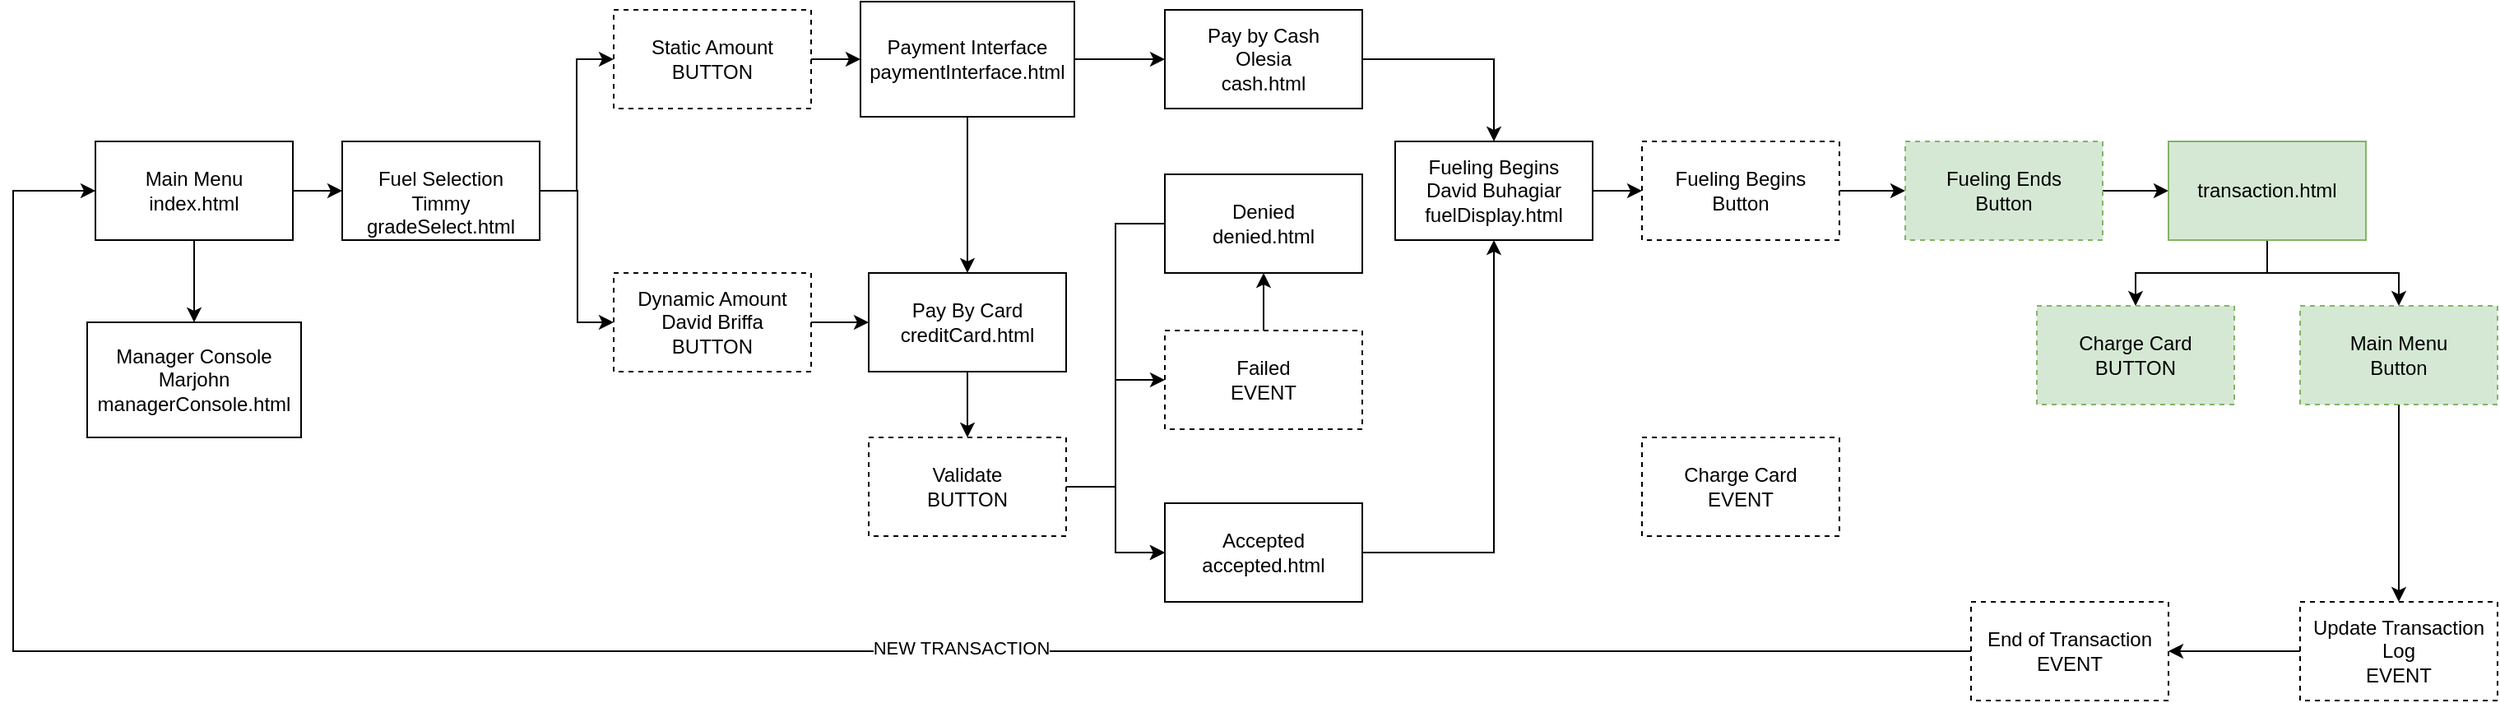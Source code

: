 <mxfile version="20.5.3" type="device"><diagram id="xMgO6f372cmCmgmhF6g0" name="Page-1"><mxGraphModel dx="1943" dy="609" grid="1" gridSize="10" guides="1" tooltips="1" connect="1" arrows="1" fold="1" page="1" pageScale="1" pageWidth="850" pageHeight="1100" math="0" shadow="0"><root><mxCell id="0"/><mxCell id="1" parent="0"/><mxCell id="KuoHbANvZt2Ej3THHIGz-6" value="&lt;div&gt;Charge Card&lt;/div&gt;&lt;div&gt;EVENT&lt;br&gt;&lt;/div&gt;" style="rounded=0;whiteSpace=wrap;html=1;dashed=1;" parent="1" vertex="1"><mxGeometry x="930" y="380" width="120" height="60" as="geometry"/></mxCell><mxCell id="KuoHbANvZt2Ej3THHIGz-34" style="edgeStyle=orthogonalEdgeStyle;rounded=0;orthogonalLoop=1;jettySize=auto;html=1;exitX=1;exitY=0.5;exitDx=0;exitDy=0;entryX=0;entryY=0.5;entryDx=0;entryDy=0;" parent="1" source="KuoHbANvZt2Ej3THHIGz-7" target="2T2AxRMRV1rQCemxO_GK-5" edge="1"><mxGeometry relative="1" as="geometry"/></mxCell><mxCell id="KuoHbANvZt2Ej3THHIGz-35" style="edgeStyle=orthogonalEdgeStyle;rounded=0;orthogonalLoop=1;jettySize=auto;html=1;exitX=1;exitY=0.5;exitDx=0;exitDy=0;entryX=0;entryY=0.5;entryDx=0;entryDy=0;" parent="1" source="2T2AxRMRV1rQCemxO_GK-5" target="2T2AxRMRV1rQCemxO_GK-1" edge="1"><mxGeometry relative="1" as="geometry"/></mxCell><mxCell id="KuoHbANvZt2Ej3THHIGz-7" value="&lt;div&gt;Fueling Begins&lt;br&gt;&lt;/div&gt;&lt;div&gt;Button&lt;br&gt;&lt;/div&gt;" style="rounded=0;whiteSpace=wrap;html=1;dashed=1;" parent="1" vertex="1"><mxGeometry x="930" y="200" width="120" height="60" as="geometry"/></mxCell><mxCell id="KuoHbANvZt2Ej3THHIGz-33" style="edgeStyle=orthogonalEdgeStyle;rounded=0;orthogonalLoop=1;jettySize=auto;html=1;exitX=1;exitY=0.5;exitDx=0;exitDy=0;entryX=0;entryY=0.5;entryDx=0;entryDy=0;" parent="1" source="KuoHbANvZt2Ej3THHIGz-9" target="KuoHbANvZt2Ej3THHIGz-7" edge="1"><mxGeometry relative="1" as="geometry"/></mxCell><mxCell id="KuoHbANvZt2Ej3THHIGz-9" value="&lt;div&gt;Fueling Begins&lt;/div&gt;&lt;div&gt;David Buhagiar&lt;/div&gt;&lt;div&gt;fuelDisplay.html&lt;br&gt;&lt;/div&gt;" style="rounded=0;whiteSpace=wrap;html=1;" parent="1" vertex="1"><mxGeometry x="780" y="200" width="120" height="60" as="geometry"/></mxCell><mxCell id="KuoHbANvZt2Ej3THHIGz-32" style="edgeStyle=orthogonalEdgeStyle;rounded=0;orthogonalLoop=1;jettySize=auto;html=1;exitX=1;exitY=0.5;exitDx=0;exitDy=0;entryX=0.5;entryY=1;entryDx=0;entryDy=0;" parent="1" source="KuoHbANvZt2Ej3THHIGz-10" target="KuoHbANvZt2Ej3THHIGz-9" edge="1"><mxGeometry relative="1" as="geometry"/></mxCell><mxCell id="KuoHbANvZt2Ej3THHIGz-10" value="&lt;div&gt;Accepted&lt;/div&gt;accepted.html" style="rounded=0;whiteSpace=wrap;html=1;" parent="1" vertex="1"><mxGeometry x="640" y="420" width="120" height="60" as="geometry"/></mxCell><mxCell id="KuoHbANvZt2Ej3THHIGz-31" style="edgeStyle=orthogonalEdgeStyle;rounded=0;orthogonalLoop=1;jettySize=auto;html=1;exitX=1;exitY=0.5;exitDx=0;exitDy=0;entryX=0.5;entryY=0;entryDx=0;entryDy=0;" parent="1" source="KuoHbANvZt2Ej3THHIGz-11" target="KuoHbANvZt2Ej3THHIGz-9" edge="1"><mxGeometry relative="1" as="geometry"/></mxCell><mxCell id="KuoHbANvZt2Ej3THHIGz-11" value="&lt;div&gt;Pay by Cash&lt;/div&gt;&lt;div&gt;Olesia&lt;br&gt;&lt;/div&gt;&lt;div&gt;cash.html&lt;/div&gt;" style="rounded=0;whiteSpace=wrap;html=1;" parent="1" vertex="1"><mxGeometry x="640" y="120" width="120" height="60" as="geometry"/></mxCell><mxCell id="KuoHbANvZt2Ej3THHIGz-27" value="" style="edgeStyle=orthogonalEdgeStyle;rounded=0;orthogonalLoop=1;jettySize=auto;html=1;" parent="1" source="KuoHbANvZt2Ej3THHIGz-12" target="KuoHbANvZt2Ej3THHIGz-10" edge="1"><mxGeometry relative="1" as="geometry"/></mxCell><mxCell id="KuoHbANvZt2Ej3THHIGz-28" style="edgeStyle=orthogonalEdgeStyle;rounded=0;orthogonalLoop=1;jettySize=auto;html=1;exitX=1;exitY=0.5;exitDx=0;exitDy=0;entryX=0;entryY=0.5;entryDx=0;entryDy=0;" parent="1" source="KuoHbANvZt2Ej3THHIGz-12" target="KuoHbANvZt2Ej3THHIGz-14" edge="1"><mxGeometry relative="1" as="geometry"/></mxCell><mxCell id="KuoHbANvZt2Ej3THHIGz-12" value="&lt;div&gt;Validate&lt;/div&gt;&lt;div&gt;BUTTON&lt;br&gt;&lt;/div&gt;" style="rounded=0;whiteSpace=wrap;html=1;dashed=1;" parent="1" vertex="1"><mxGeometry x="460" y="380" width="120" height="60" as="geometry"/></mxCell><mxCell id="KuoHbANvZt2Ej3THHIGz-26" value="" style="edgeStyle=orthogonalEdgeStyle;rounded=0;orthogonalLoop=1;jettySize=auto;html=1;" parent="1" source="KuoHbANvZt2Ej3THHIGz-13" target="KuoHbANvZt2Ej3THHIGz-12" edge="1"><mxGeometry relative="1" as="geometry"/></mxCell><mxCell id="KuoHbANvZt2Ej3THHIGz-13" value="&lt;div&gt;Pay By Card&lt;/div&gt;&lt;div&gt;creditCard.html&lt;br&gt;&lt;/div&gt;" style="rounded=0;whiteSpace=wrap;html=1;" parent="1" vertex="1"><mxGeometry x="460" y="280" width="120" height="60" as="geometry"/></mxCell><mxCell id="ayJ0Gp0__g69Qke3Mx0S-3" value="" style="edgeStyle=orthogonalEdgeStyle;rounded=0;orthogonalLoop=1;jettySize=auto;html=1;" parent="1" source="KuoHbANvZt2Ej3THHIGz-14" target="ayJ0Gp0__g69Qke3Mx0S-2" edge="1"><mxGeometry relative="1" as="geometry"/></mxCell><mxCell id="KuoHbANvZt2Ej3THHIGz-14" value="&lt;div&gt;Failed&lt;/div&gt;&lt;div&gt;EVENT&lt;br&gt;&lt;/div&gt;" style="rounded=0;whiteSpace=wrap;html=1;dashed=1;" parent="1" vertex="1"><mxGeometry x="640" y="315" width="120" height="60" as="geometry"/></mxCell><mxCell id="KuoHbANvZt2Ej3THHIGz-30" value="" style="edgeStyle=orthogonalEdgeStyle;rounded=0;orthogonalLoop=1;jettySize=auto;html=1;" parent="1" source="KuoHbANvZt2Ej3THHIGz-15" target="KuoHbANvZt2Ej3THHIGz-11" edge="1"><mxGeometry relative="1" as="geometry"/></mxCell><mxCell id="ayJ0Gp0__g69Qke3Mx0S-1" style="edgeStyle=orthogonalEdgeStyle;rounded=0;orthogonalLoop=1;jettySize=auto;html=1;entryX=0.5;entryY=0;entryDx=0;entryDy=0;" parent="1" source="KuoHbANvZt2Ej3THHIGz-15" target="KuoHbANvZt2Ej3THHIGz-13" edge="1"><mxGeometry relative="1" as="geometry"/></mxCell><mxCell id="KuoHbANvZt2Ej3THHIGz-15" value="&lt;div&gt;Payment Interface&lt;br&gt;&lt;/div&gt;&lt;div&gt;paymentInterface.html&lt;br&gt;&lt;/div&gt;" style="rounded=0;whiteSpace=wrap;html=1;" parent="1" vertex="1"><mxGeometry x="455" y="115" width="130" height="70" as="geometry"/></mxCell><mxCell id="KuoHbANvZt2Ej3THHIGz-25" value="" style="edgeStyle=orthogonalEdgeStyle;rounded=0;orthogonalLoop=1;jettySize=auto;html=1;" parent="1" source="KuoHbANvZt2Ej3THHIGz-16" target="KuoHbANvZt2Ej3THHIGz-13" edge="1"><mxGeometry relative="1" as="geometry"/></mxCell><mxCell id="KuoHbANvZt2Ej3THHIGz-16" value="&lt;div&gt;Dynamic Amount&lt;/div&gt;&lt;div&gt;David Briffa&lt;/div&gt;&lt;div&gt;BUTTON&lt;br&gt;&lt;/div&gt;" style="rounded=0;whiteSpace=wrap;html=1;dashed=1;" parent="1" vertex="1"><mxGeometry x="305" y="280" width="120" height="60" as="geometry"/></mxCell><mxCell id="KuoHbANvZt2Ej3THHIGz-24" style="edgeStyle=orthogonalEdgeStyle;rounded=0;orthogonalLoop=1;jettySize=auto;html=1;exitX=1;exitY=0.5;exitDx=0;exitDy=0;entryX=0;entryY=0.5;entryDx=0;entryDy=0;" parent="1" source="KuoHbANvZt2Ej3THHIGz-17" target="KuoHbANvZt2Ej3THHIGz-15" edge="1"><mxGeometry relative="1" as="geometry"/></mxCell><mxCell id="KuoHbANvZt2Ej3THHIGz-17" value="&lt;div&gt;Static Amount&lt;/div&gt;BUTTON" style="rounded=0;whiteSpace=wrap;html=1;dashed=1;" parent="1" vertex="1"><mxGeometry x="305" y="120" width="120" height="60" as="geometry"/></mxCell><mxCell id="KuoHbANvZt2Ej3THHIGz-22" style="edgeStyle=orthogonalEdgeStyle;rounded=0;orthogonalLoop=1;jettySize=auto;html=1;exitX=1;exitY=0.5;exitDx=0;exitDy=0;entryX=0;entryY=0.5;entryDx=0;entryDy=0;" parent="1" source="KuoHbANvZt2Ej3THHIGz-18" target="KuoHbANvZt2Ej3THHIGz-17" edge="1"><mxGeometry relative="1" as="geometry"/></mxCell><mxCell id="KuoHbANvZt2Ej3THHIGz-23" style="edgeStyle=orthogonalEdgeStyle;rounded=0;orthogonalLoop=1;jettySize=auto;html=1;exitX=1;exitY=0.5;exitDx=0;exitDy=0;entryX=0;entryY=0.5;entryDx=0;entryDy=0;" parent="1" source="KuoHbANvZt2Ej3THHIGz-18" target="KuoHbANvZt2Ej3THHIGz-16" edge="1"><mxGeometry relative="1" as="geometry"><Array as="points"><mxPoint x="283" y="230"/><mxPoint x="283" y="310"/></Array></mxGeometry></mxCell><mxCell id="KuoHbANvZt2Ej3THHIGz-18" value="&lt;div&gt;&lt;br&gt;&lt;/div&gt;&lt;div&gt;Fuel Selection&lt;/div&gt;&lt;div&gt;Timmy&lt;/div&gt;&lt;div&gt;gradeSelect.html&lt;br&gt;&lt;/div&gt;" style="rounded=0;whiteSpace=wrap;html=1;" parent="1" vertex="1"><mxGeometry x="140" y="200" width="120" height="60" as="geometry"/></mxCell><mxCell id="KuoHbANvZt2Ej3THHIGz-41" style="edgeStyle=orthogonalEdgeStyle;rounded=0;orthogonalLoop=1;jettySize=auto;html=1;exitX=0;exitY=0.5;exitDx=0;exitDy=0;entryX=1;entryY=0.5;entryDx=0;entryDy=0;" parent="1" source="KuoHbANvZt2Ej3THHIGz-19" target="KuoHbANvZt2Ej3THHIGz-20" edge="1"><mxGeometry relative="1" as="geometry"/></mxCell><mxCell id="KuoHbANvZt2Ej3THHIGz-19" value="&lt;div&gt;Update Transaction Log&lt;/div&gt;&lt;div&gt;EVENT&lt;br&gt;&lt;/div&gt;" style="rounded=0;whiteSpace=wrap;html=1;dashed=1;" parent="1" vertex="1"><mxGeometry x="1330" y="480" width="120" height="60" as="geometry"/></mxCell><mxCell id="KuoHbANvZt2Ej3THHIGz-43" value="" style="edgeStyle=orthogonalEdgeStyle;rounded=0;orthogonalLoop=1;jettySize=auto;html=1;entryX=0;entryY=0.5;entryDx=0;entryDy=0;exitX=0;exitY=0.5;exitDx=0;exitDy=0;" parent="1" source="KuoHbANvZt2Ej3THHIGz-20" target="KuoHbANvZt2Ej3THHIGz-39" edge="1"><mxGeometry relative="1" as="geometry"><mxPoint x="-60" y="220" as="targetPoint"/><Array as="points"><mxPoint x="1130" y="510"/><mxPoint x="-60" y="510"/><mxPoint x="-60" y="230"/></Array><mxPoint x="1050" y="520" as="sourcePoint"/></mxGeometry></mxCell><mxCell id="KuoHbANvZt2Ej3THHIGz-48" value="NEW TRANSACTION" style="edgeLabel;html=1;align=center;verticalAlign=middle;resizable=0;points=[];" parent="KuoHbANvZt2Ej3THHIGz-43" connectable="0" vertex="1"><mxGeometry x="0.374" y="-2" relative="1" as="geometry"><mxPoint x="430" as="offset"/></mxGeometry></mxCell><mxCell id="KuoHbANvZt2Ej3THHIGz-20" value="&lt;div&gt;End of Transaction&lt;/div&gt;EVENT" style="rounded=0;whiteSpace=wrap;html=1;dashed=1;" parent="1" vertex="1"><mxGeometry x="1130" y="480" width="120" height="60" as="geometry"/></mxCell><mxCell id="KuoHbANvZt2Ej3THHIGz-40" style="edgeStyle=orthogonalEdgeStyle;rounded=0;orthogonalLoop=1;jettySize=auto;html=1;exitX=1;exitY=0.5;exitDx=0;exitDy=0;entryX=0;entryY=0.5;entryDx=0;entryDy=0;" parent="1" source="KuoHbANvZt2Ej3THHIGz-39" target="KuoHbANvZt2Ej3THHIGz-18" edge="1"><mxGeometry relative="1" as="geometry"/></mxCell><mxCell id="KuoHbANvZt2Ej3THHIGz-45" value="" style="edgeStyle=orthogonalEdgeStyle;rounded=0;orthogonalLoop=1;jettySize=auto;html=1;" parent="1" source="KuoHbANvZt2Ej3THHIGz-39" target="KuoHbANvZt2Ej3THHIGz-44" edge="1"><mxGeometry relative="1" as="geometry"/></mxCell><mxCell id="KuoHbANvZt2Ej3THHIGz-39" value="&lt;div&gt;Main Menu&lt;/div&gt;&lt;div&gt;index.html&lt;br&gt;&lt;/div&gt;" style="rounded=0;whiteSpace=wrap;html=1;" parent="1" vertex="1"><mxGeometry x="-10" y="200" width="120" height="60" as="geometry"/></mxCell><mxCell id="KuoHbANvZt2Ej3THHIGz-44" value="&lt;div&gt;Manager Console&lt;/div&gt;&lt;div&gt;Marjohn&lt;/div&gt;&lt;div&gt;managerConsole.html&lt;br&gt;&lt;/div&gt;" style="rounded=0;whiteSpace=wrap;html=1;" parent="1" vertex="1"><mxGeometry x="-15" y="310" width="130" height="70" as="geometry"/></mxCell><mxCell id="ayJ0Gp0__g69Qke3Mx0S-4" style="edgeStyle=orthogonalEdgeStyle;rounded=0;orthogonalLoop=1;jettySize=auto;html=1;exitX=0;exitY=0.5;exitDx=0;exitDy=0;entryX=0;entryY=0.5;entryDx=0;entryDy=0;" parent="1" source="ayJ0Gp0__g69Qke3Mx0S-2" target="KuoHbANvZt2Ej3THHIGz-10" edge="1"><mxGeometry relative="1" as="geometry"><Array as="points"><mxPoint x="610" y="250"/><mxPoint x="610" y="450"/></Array></mxGeometry></mxCell><mxCell id="ayJ0Gp0__g69Qke3Mx0S-2" value="&lt;div&gt;Denied&lt;/div&gt;&lt;div&gt;denied.html&lt;br&gt;&lt;/div&gt;" style="rounded=0;whiteSpace=wrap;html=1;" parent="1" vertex="1"><mxGeometry x="640" y="220" width="120" height="60" as="geometry"/></mxCell><mxCell id="2T2AxRMRV1rQCemxO_GK-6" style="edgeStyle=orthogonalEdgeStyle;rounded=0;orthogonalLoop=1;jettySize=auto;html=1;exitX=0.5;exitY=1;exitDx=0;exitDy=0;entryX=0.5;entryY=0;entryDx=0;entryDy=0;" parent="1" source="2T2AxRMRV1rQCemxO_GK-1" target="2T2AxRMRV1rQCemxO_GK-3" edge="1"><mxGeometry relative="1" as="geometry"/></mxCell><mxCell id="2T2AxRMRV1rQCemxO_GK-7" style="edgeStyle=orthogonalEdgeStyle;rounded=0;orthogonalLoop=1;jettySize=auto;html=1;exitX=0.5;exitY=1;exitDx=0;exitDy=0;entryX=0.5;entryY=0;entryDx=0;entryDy=0;" parent="1" source="2T2AxRMRV1rQCemxO_GK-1" target="2T2AxRMRV1rQCemxO_GK-4" edge="1"><mxGeometry relative="1" as="geometry"/></mxCell><mxCell id="2T2AxRMRV1rQCemxO_GK-1" value="transaction.html" style="rounded=0;whiteSpace=wrap;html=1;fillColor=#d5e8d4;strokeColor=#82b366;" parent="1" vertex="1"><mxGeometry x="1250" y="200" width="120" height="60" as="geometry"/></mxCell><mxCell id="2T2AxRMRV1rQCemxO_GK-3" value="&lt;div&gt;Charge Card&lt;br&gt;&lt;/div&gt;BUTTON" style="rounded=0;whiteSpace=wrap;html=1;dashed=1;fillColor=#d5e8d4;strokeColor=#82b366;" parent="1" vertex="1"><mxGeometry x="1170" y="300" width="120" height="60" as="geometry"/></mxCell><mxCell id="2T2AxRMRV1rQCemxO_GK-8" style="edgeStyle=orthogonalEdgeStyle;rounded=0;orthogonalLoop=1;jettySize=auto;html=1;exitX=0.5;exitY=1;exitDx=0;exitDy=0;entryX=0.5;entryY=0;entryDx=0;entryDy=0;" parent="1" source="2T2AxRMRV1rQCemxO_GK-4" target="KuoHbANvZt2Ej3THHIGz-19" edge="1"><mxGeometry relative="1" as="geometry"/></mxCell><mxCell id="2T2AxRMRV1rQCemxO_GK-4" value="&lt;div&gt;Main Menu&lt;br&gt;&lt;/div&gt;&lt;div&gt;Button&lt;br&gt;&lt;/div&gt;" style="rounded=0;whiteSpace=wrap;html=1;dashed=1;fillColor=#d5e8d4;strokeColor=#82b366;" parent="1" vertex="1"><mxGeometry x="1330" y="300" width="120" height="60" as="geometry"/></mxCell><mxCell id="2T2AxRMRV1rQCemxO_GK-5" value="&lt;div&gt;Fueling Ends&lt;/div&gt;&lt;div&gt;Button&lt;br&gt;&lt;/div&gt;" style="rounded=0;whiteSpace=wrap;html=1;dashed=1;fillColor=#d5e8d4;strokeColor=#82b366;" parent="1" vertex="1"><mxGeometry x="1090" y="200" width="120" height="60" as="geometry"/></mxCell></root></mxGraphModel></diagram></mxfile>
